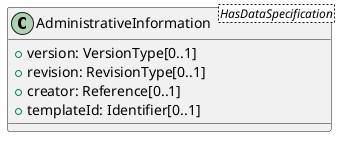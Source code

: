 @startuml
class AdministrativeInformation<HasDataSpecification> {
  +version: VersionType[0..1]
  +revision: RevisionType[0..1]
  +creator: Reference[0..1]
  +templateId: Identifier[0..1]
}
@enduml